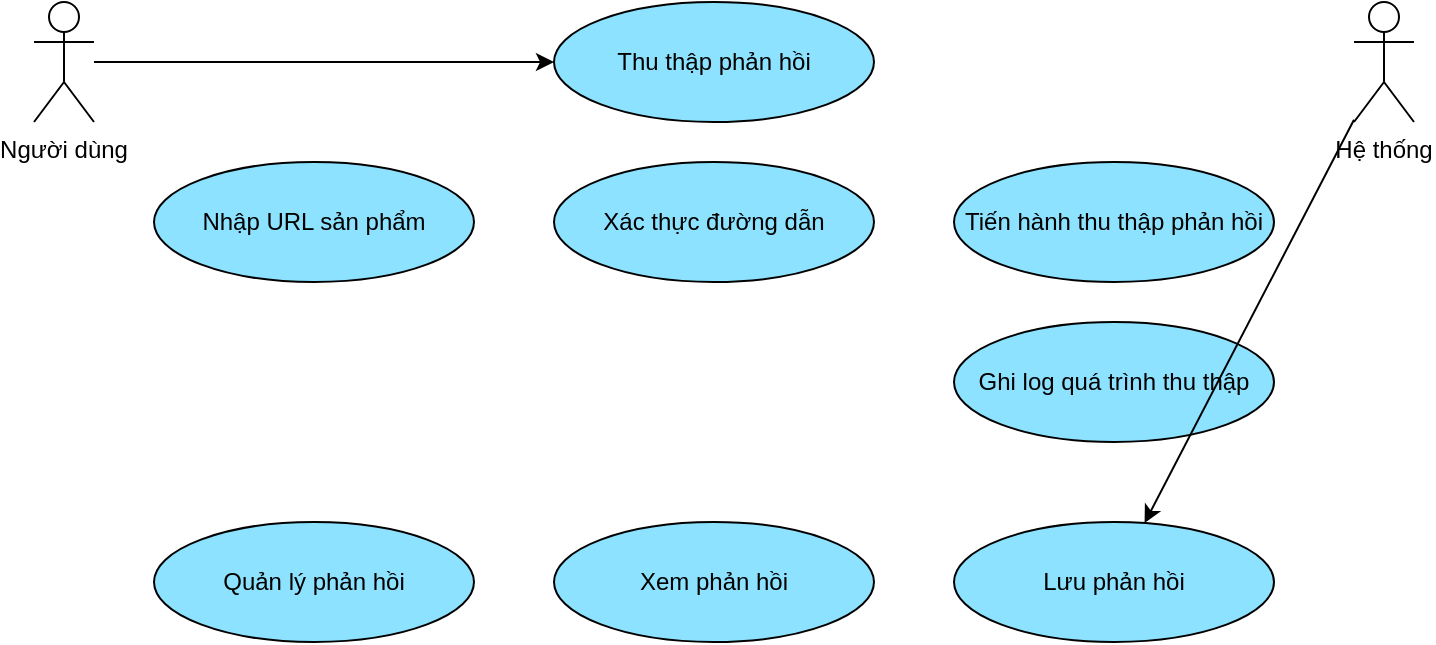 <?xml version="1.0" encoding="UTF-8"?>
<mxfile>
  <diagram id="UseCaseDiagram" name="Use Case Diagram">
    <mxGraphModel dx="1035" dy="677" grid="1" gridSize="10" guides="1" tooltips="1" connect="1" arrows="1" fold="1" page="1" pageScale="1" pageWidth="827" pageHeight="1169" math="0" shadow="0">
      <root>
        <mxCell id="0" />
        <mxCell id="1" parent="0" />
        <mxCell id="actorUser" value="Người dùng" style="shape=umlActor;verticalLabelPosition=bottom;verticalAlign=top;" vertex="1" parent="1">
          <mxGeometry x="40" y="40" width="30" height="60" as="geometry" />
        </mxCell>
        <mxCell id="actorSystem" value="Hệ thống" style="shape=umlActor;verticalLabelPosition=bottom;verticalAlign=top;" vertex="1" parent="1">
          <mxGeometry x="700" y="40" width="30" height="60" as="geometry" />
        </mxCell>
        <mxCell id="useCase1" value="Thu thập phản hồi" style="ellipse;whiteSpace=wrap;fillColor=#8CE2FF" vertex="1" parent="1">
          <mxGeometry x="300" y="40" width="160" height="60" as="geometry" />
        </mxCell>
        <mxCell id="useCase2" value="Nhập URL sản phẩm" style="ellipse;whiteSpace=wrap;fillColor=#8CE2FF" vertex="1" parent="1">
          <mxGeometry x="100" y="120" width="160" height="60" as="geometry" />
        </mxCell>
        <mxCell id="useCase3" value="Xác thực đường dẫn" style="ellipse;whiteSpace=wrap;fillColor=#8CE2FF" vertex="1" parent="1">
          <mxGeometry x="300" y="120" width="160" height="60" as="geometry" />
        </mxCell>
        <mxCell id="useCase4" value="Tiến hành thu thập phản hồi" style="ellipse;whiteSpace=wrap;fillColor=#8CE2FF" vertex="1" parent="1">
          <mxGeometry x="500" y="120" width="160" height="60" as="geometry" />
        </mxCell>
        <mxCell id="useCase5" value="Ghi log quá trình thu thập" style="ellipse;whiteSpace=wrap;fillColor=#8CE2FF" vertex="1" parent="1">
          <mxGeometry x="500" y="200" width="160" height="60" as="geometry" />
        </mxCell>
        <mxCell id="useCase6" value="Lưu phản hồi" style="ellipse;whiteSpace=wrap;fillColor=#8CE2FF" vertex="1" parent="1">
          <mxGeometry x="500" y="300" width="160" height="60" as="geometry" />
        </mxCell>
        <mxCell id="useCase7" value="Xem phản hồi" style="ellipse;whiteSpace=wrap;fillColor=#8CE2FF" vertex="1" parent="1">
          <mxGeometry x="300" y="300" width="160" height="60" as="geometry" />
        </mxCell>
        <mxCell id="useCase8" value="Quản lý phản hồi" style="ellipse;whiteSpace=wrap;fillColor=#8CE2FF" vertex="1" parent="1">
          <mxGeometry x="100" y="300" width="160" height="60" as="geometry" />
        </mxCell>
        <mxCell id="line1" edge="1" parent="1" source="actorUser" target="useCase1">
          <mxGeometry relative="1" as="geometry" />
        </mxCell>
        <mxCell id="line2" edge="1" parent="1" source="actorSystem" target="useCase6">
          <mxGeometry relative="1" as="geometry" />
        </mxCell>
      </root>
    </mxGraphModel>
  </diagram>
</mxfile>
